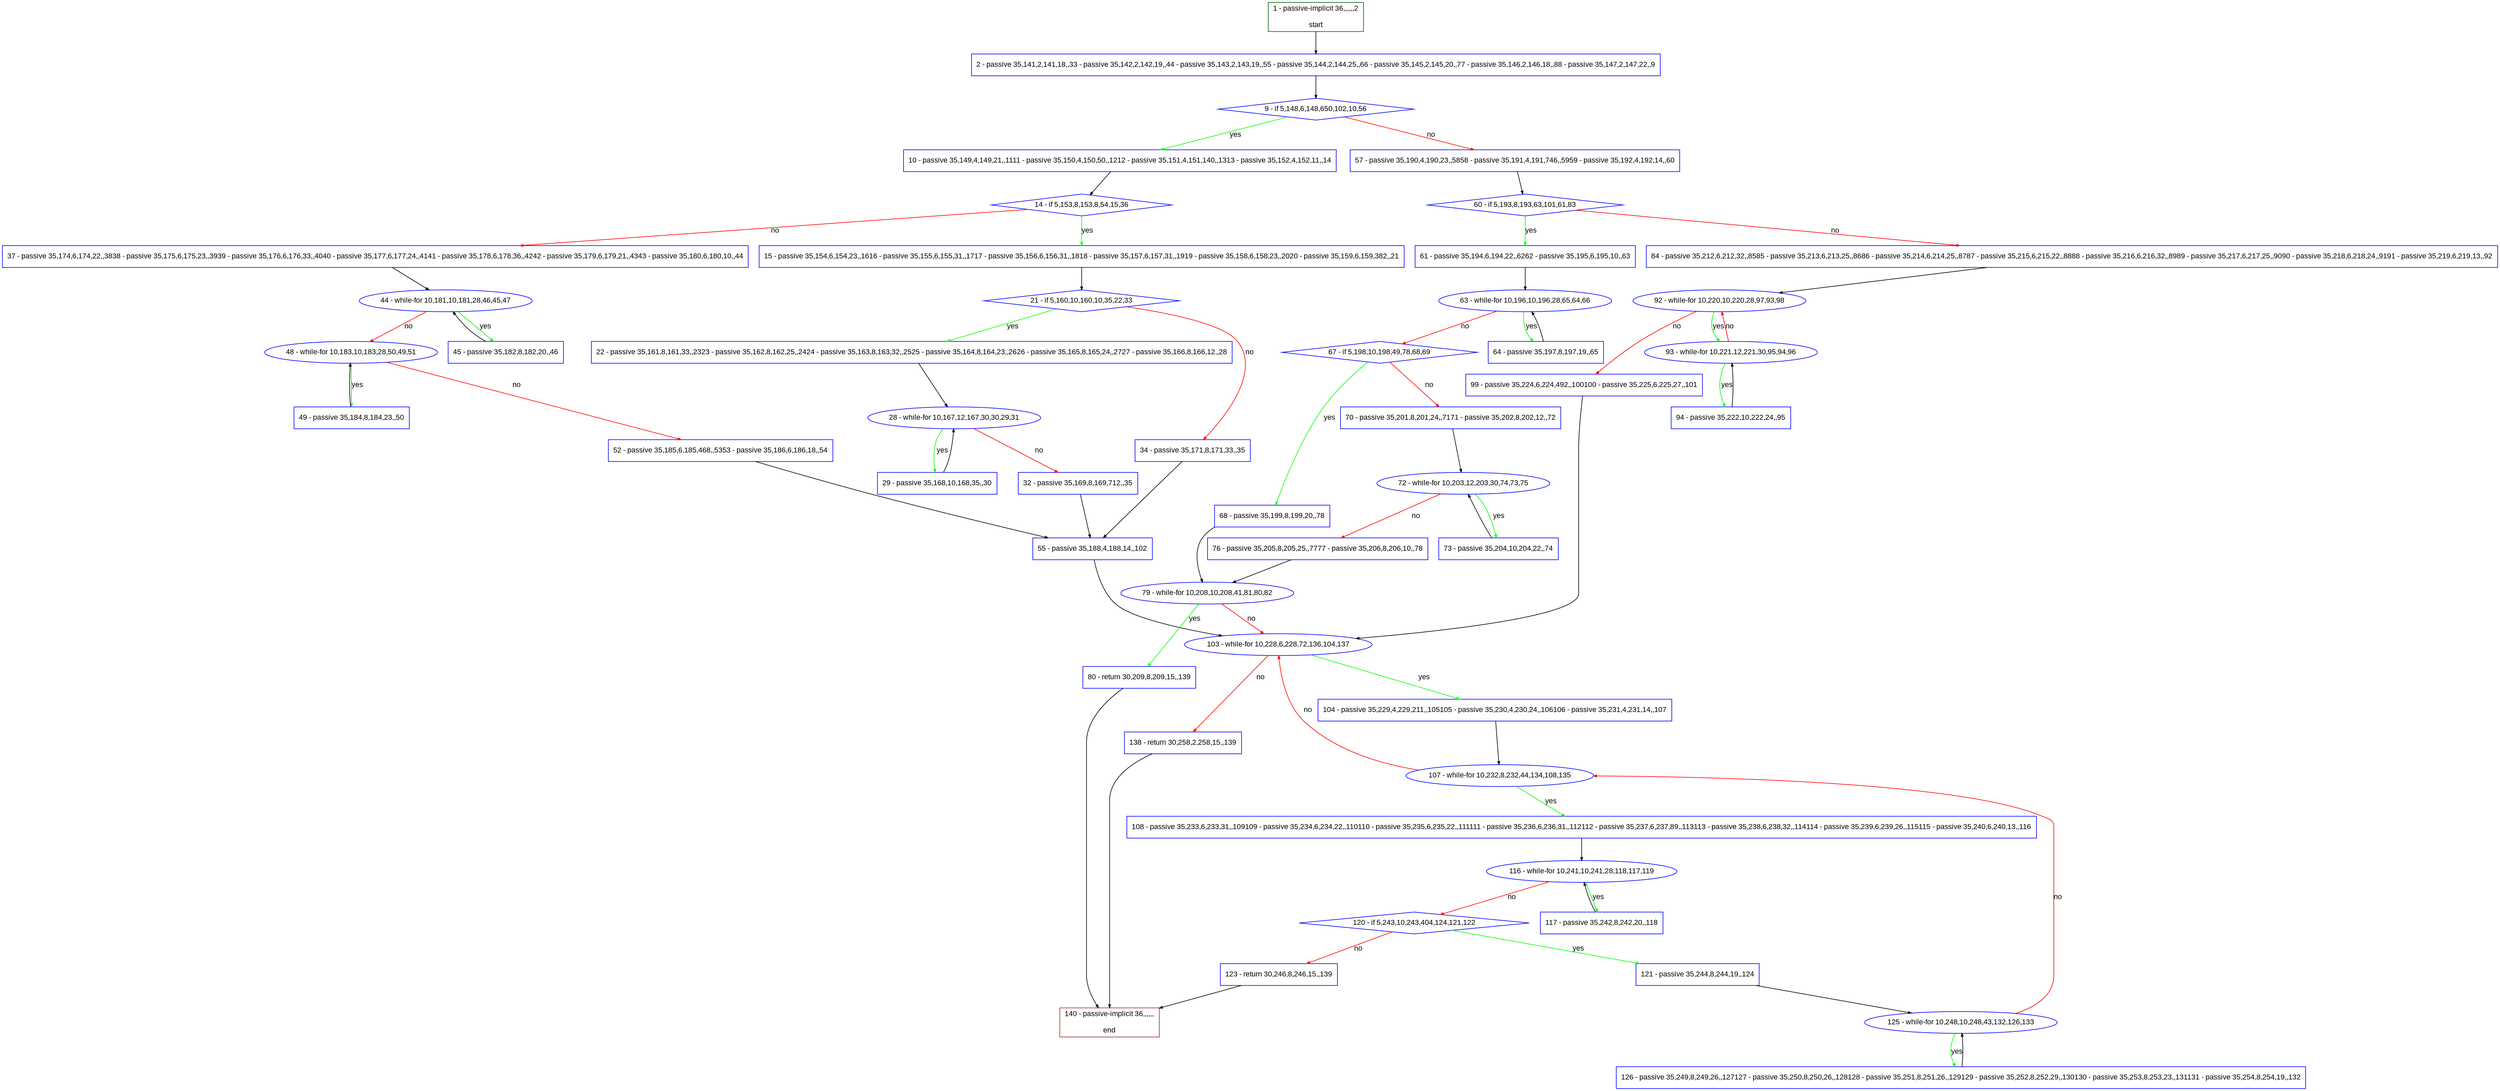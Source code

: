digraph "" {
  graph [pack="true", label="", fontsize="12", packmode="clust", fontname="Arial", fillcolor="#FFFFCC", bgcolor="white", style="rounded,filled", compound="true"];
  node [node_initialized="no", label="", color="grey", fontsize="12", fillcolor="white", fontname="Arial", style="filled", shape="rectangle", compound="true", fixedsize="false"];
  edge [fontcolor="black", arrowhead="normal", arrowtail="none", arrowsize="0.5", ltail="", label="", color="black", fontsize="12", lhead="", fontname="Arial", dir="forward", compound="true"];
  __N1 [label="2 - passive 35,141,2,141,18,,33 - passive 35,142,2,142,19,,44 - passive 35,143,2,143,19,,55 - passive 35,144,2,144,25,,66 - passive 35,145,2,145,20,,77 - passive 35,146,2,146,18,,88 - passive 35,147,2,147,22,,9", color="#0000ff", fillcolor="#ffffff", style="filled", shape="box"];
  __N2 [label="1 - passive-implicit 36,,,,,,2\n\nstart", color="#006400", fillcolor="#ffffff", style="filled", shape="box"];
  __N3 [label="9 - if 5,148,6,148,650,102,10,56", color="#0000ff", fillcolor="#ffffff", style="filled", shape="diamond"];
  __N4 [label="10 - passive 35,149,4,149,21,,1111 - passive 35,150,4,150,50,,1212 - passive 35,151,4,151,140,,1313 - passive 35,152,4,152,11,,14", color="#0000ff", fillcolor="#ffffff", style="filled", shape="box"];
  __N5 [label="57 - passive 35,190,4,190,23,,5858 - passive 35,191,4,191,746,,5959 - passive 35,192,4,192,14,,60", color="#0000ff", fillcolor="#ffffff", style="filled", shape="box"];
  __N6 [label="14 - if 5,153,8,153,8,54,15,36", color="#0000ff", fillcolor="#ffffff", style="filled", shape="diamond"];
  __N7 [label="15 - passive 35,154,6,154,23,,1616 - passive 35,155,6,155,31,,1717 - passive 35,156,6,156,31,,1818 - passive 35,157,6,157,31,,1919 - passive 35,158,6,158,23,,2020 - passive 35,159,6,159,382,,21", color="#0000ff", fillcolor="#ffffff", style="filled", shape="box"];
  __N8 [label="37 - passive 35,174,6,174,22,,3838 - passive 35,175,6,175,23,,3939 - passive 35,176,6,176,33,,4040 - passive 35,177,6,177,24,,4141 - passive 35,178,6,178,36,,4242 - passive 35,179,6,179,21,,4343 - passive 35,180,6,180,10,,44", color="#0000ff", fillcolor="#ffffff", style="filled", shape="box"];
  __N9 [label="21 - if 5,160,10,160,10,35,22,33", color="#0000ff", fillcolor="#ffffff", style="filled", shape="diamond"];
  __N10 [label="22 - passive 35,161,8,161,33,,2323 - passive 35,162,8,162,25,,2424 - passive 35,163,8,163,32,,2525 - passive 35,164,8,164,23,,2626 - passive 35,165,8,165,24,,2727 - passive 35,166,8,166,12,,28", color="#0000ff", fillcolor="#ffffff", style="filled", shape="box"];
  __N11 [label="34 - passive 35,171,8,171,33,,35", color="#0000ff", fillcolor="#ffffff", style="filled", shape="box"];
  __N12 [label="28 - while-for 10,167,12,167,30,30,29,31", color="#0000ff", fillcolor="#ffffff", style="filled", shape="oval"];
  __N13 [label="29 - passive 35,168,10,168,35,,30", color="#0000ff", fillcolor="#ffffff", style="filled", shape="box"];
  __N14 [label="32 - passive 35,169,8,169,712,,35", color="#0000ff", fillcolor="#ffffff", style="filled", shape="box"];
  __N15 [label="55 - passive 35,188,4,188,14,,102", color="#0000ff", fillcolor="#ffffff", style="filled", shape="box"];
  __N16 [label="44 - while-for 10,181,10,181,28,46,45,47", color="#0000ff", fillcolor="#ffffff", style="filled", shape="oval"];
  __N17 [label="45 - passive 35,182,8,182,20,,46", color="#0000ff", fillcolor="#ffffff", style="filled", shape="box"];
  __N18 [label="48 - while-for 10,183,10,183,28,50,49,51", color="#0000ff", fillcolor="#ffffff", style="filled", shape="oval"];
  __N19 [label="49 - passive 35,184,8,184,23,,50", color="#0000ff", fillcolor="#ffffff", style="filled", shape="box"];
  __N20 [label="52 - passive 35,185,6,185,468,,5353 - passive 35,186,6,186,18,,54", color="#0000ff", fillcolor="#ffffff", style="filled", shape="box"];
  __N21 [label="103 - while-for 10,228,6,228,72,136,104,137", color="#0000ff", fillcolor="#ffffff", style="filled", shape="oval"];
  __N22 [label="60 - if 5,193,8,193,63,101,61,83", color="#0000ff", fillcolor="#ffffff", style="filled", shape="diamond"];
  __N23 [label="61 - passive 35,194,6,194,22,,6262 - passive 35,195,6,195,10,,63", color="#0000ff", fillcolor="#ffffff", style="filled", shape="box"];
  __N24 [label="84 - passive 35,212,6,212,32,,8585 - passive 35,213,6,213,25,,8686 - passive 35,214,6,214,25,,8787 - passive 35,215,6,215,22,,8888 - passive 35,216,6,216,32,,8989 - passive 35,217,6,217,25,,9090 - passive 35,218,6,218,24,,9191 - passive 35,219,6,219,13,,92", color="#0000ff", fillcolor="#ffffff", style="filled", shape="box"];
  __N25 [label="63 - while-for 10,196,10,196,28,65,64,66", color="#0000ff", fillcolor="#ffffff", style="filled", shape="oval"];
  __N26 [label="64 - passive 35,197,8,197,19,,65", color="#0000ff", fillcolor="#ffffff", style="filled", shape="box"];
  __N27 [label="67 - if 5,198,10,198,49,78,68,69", color="#0000ff", fillcolor="#ffffff", style="filled", shape="diamond"];
  __N28 [label="68 - passive 35,199,8,199,20,,78", color="#0000ff", fillcolor="#ffffff", style="filled", shape="box"];
  __N29 [label="70 - passive 35,201,8,201,24,,7171 - passive 35,202,8,202,12,,72", color="#0000ff", fillcolor="#ffffff", style="filled", shape="box"];
  __N30 [label="79 - while-for 10,208,10,208,41,81,80,82", color="#0000ff", fillcolor="#ffffff", style="filled", shape="oval"];
  __N31 [label="72 - while-for 10,203,12,203,30,74,73,75", color="#0000ff", fillcolor="#ffffff", style="filled", shape="oval"];
  __N32 [label="73 - passive 35,204,10,204,22,,74", color="#0000ff", fillcolor="#ffffff", style="filled", shape="box"];
  __N33 [label="76 - passive 35,205,8,205,25,,7777 - passive 35,206,8,206,10,,78", color="#0000ff", fillcolor="#ffffff", style="filled", shape="box"];
  __N34 [label="80 - return 30,209,8,209,15,,139", color="#0000ff", fillcolor="#ffffff", style="filled", shape="box"];
  __N35 [label="140 - passive-implicit 36,,,,,,\n\nend", color="#a52a2a", fillcolor="#ffffff", style="filled", shape="box"];
  __N36 [label="92 - while-for 10,220,10,220,28,97,93,98", color="#0000ff", fillcolor="#ffffff", style="filled", shape="oval"];
  __N37 [label="93 - while-for 10,221,12,221,30,95,94,96", color="#0000ff", fillcolor="#ffffff", style="filled", shape="oval"];
  __N38 [label="99 - passive 35,224,6,224,492,,100100 - passive 35,225,6,225,27,,101", color="#0000ff", fillcolor="#ffffff", style="filled", shape="box"];
  __N39 [label="94 - passive 35,222,10,222,24,,95", color="#0000ff", fillcolor="#ffffff", style="filled", shape="box"];
  __N40 [label="104 - passive 35,229,4,229,211,,105105 - passive 35,230,4,230,24,,106106 - passive 35,231,4,231,14,,107", color="#0000ff", fillcolor="#ffffff", style="filled", shape="box"];
  __N41 [label="138 - return 30,258,2,258,15,,139", color="#0000ff", fillcolor="#ffffff", style="filled", shape="box"];
  __N42 [label="107 - while-for 10,232,8,232,44,134,108,135", color="#0000ff", fillcolor="#ffffff", style="filled", shape="oval"];
  __N43 [label="108 - passive 35,233,6,233,31,,109109 - passive 35,234,6,234,22,,110110 - passive 35,235,6,235,22,,111111 - passive 35,236,6,236,31,,112112 - passive 35,237,6,237,89,,113113 - passive 35,238,6,238,32,,114114 - passive 35,239,6,239,26,,115115 - passive 35,240,6,240,13,,116", color="#0000ff", fillcolor="#ffffff", style="filled", shape="box"];
  __N44 [label="116 - while-for 10,241,10,241,28,118,117,119", color="#0000ff", fillcolor="#ffffff", style="filled", shape="oval"];
  __N45 [label="117 - passive 35,242,8,242,20,,118", color="#0000ff", fillcolor="#ffffff", style="filled", shape="box"];
  __N46 [label="120 - if 5,243,10,243,404,124,121,122", color="#0000ff", fillcolor="#ffffff", style="filled", shape="diamond"];
  __N47 [label="121 - passive 35,244,8,244,19,,124", color="#0000ff", fillcolor="#ffffff", style="filled", shape="box"];
  __N48 [label="123 - return 30,246,8,246,15,,139", color="#0000ff", fillcolor="#ffffff", style="filled", shape="box"];
  __N49 [label="125 - while-for 10,248,10,248,43,132,126,133", color="#0000ff", fillcolor="#ffffff", style="filled", shape="oval"];
  __N50 [label="126 - passive 35,249,8,249,26,,127127 - passive 35,250,8,250,26,,128128 - passive 35,251,8,251,26,,129129 - passive 35,252,8,252,29,,130130 - passive 35,253,8,253,23,,131131 - passive 35,254,8,254,19,,132", color="#0000ff", fillcolor="#ffffff", style="filled", shape="box"];
  __N2 -> __N1 [arrowhead="normal", arrowtail="none", color="#000000", label="", dir="forward"];
  __N1 -> __N3 [arrowhead="normal", arrowtail="none", color="#000000", label="", dir="forward"];
  __N3 -> __N4 [arrowhead="normal", arrowtail="none", color="#00ff00", label="yes", dir="forward"];
  __N3 -> __N5 [arrowhead="normal", arrowtail="none", color="#ff0000", label="no", dir="forward"];
  __N4 -> __N6 [arrowhead="normal", arrowtail="none", color="#000000", label="", dir="forward"];
  __N6 -> __N7 [arrowhead="normal", arrowtail="none", color="#00ff00", label="yes", dir="forward"];
  __N6 -> __N8 [arrowhead="normal", arrowtail="none", color="#ff0000", label="no", dir="forward"];
  __N7 -> __N9 [arrowhead="normal", arrowtail="none", color="#000000", label="", dir="forward"];
  __N9 -> __N10 [arrowhead="normal", arrowtail="none", color="#00ff00", label="yes", dir="forward"];
  __N9 -> __N11 [arrowhead="normal", arrowtail="none", color="#ff0000", label="no", dir="forward"];
  __N10 -> __N12 [arrowhead="normal", arrowtail="none", color="#000000", label="", dir="forward"];
  __N12 -> __N13 [arrowhead="normal", arrowtail="none", color="#00ff00", label="yes", dir="forward"];
  __N13 -> __N12 [arrowhead="normal", arrowtail="none", color="#000000", label="", dir="forward"];
  __N12 -> __N14 [arrowhead="normal", arrowtail="none", color="#ff0000", label="no", dir="forward"];
  __N14 -> __N15 [arrowhead="normal", arrowtail="none", color="#000000", label="", dir="forward"];
  __N11 -> __N15 [arrowhead="normal", arrowtail="none", color="#000000", label="", dir="forward"];
  __N8 -> __N16 [arrowhead="normal", arrowtail="none", color="#000000", label="", dir="forward"];
  __N16 -> __N17 [arrowhead="normal", arrowtail="none", color="#00ff00", label="yes", dir="forward"];
  __N17 -> __N16 [arrowhead="normal", arrowtail="none", color="#000000", label="", dir="forward"];
  __N16 -> __N18 [arrowhead="normal", arrowtail="none", color="#ff0000", label="no", dir="forward"];
  __N18 -> __N19 [arrowhead="normal", arrowtail="none", color="#00ff00", label="yes", dir="forward"];
  __N19 -> __N18 [arrowhead="normal", arrowtail="none", color="#000000", label="", dir="forward"];
  __N18 -> __N20 [arrowhead="normal", arrowtail="none", color="#ff0000", label="no", dir="forward"];
  __N20 -> __N15 [arrowhead="normal", arrowtail="none", color="#000000", label="", dir="forward"];
  __N15 -> __N21 [arrowhead="normal", arrowtail="none", color="#000000", label="", dir="forward"];
  __N5 -> __N22 [arrowhead="normal", arrowtail="none", color="#000000", label="", dir="forward"];
  __N22 -> __N23 [arrowhead="normal", arrowtail="none", color="#00ff00", label="yes", dir="forward"];
  __N22 -> __N24 [arrowhead="normal", arrowtail="none", color="#ff0000", label="no", dir="forward"];
  __N23 -> __N25 [arrowhead="normal", arrowtail="none", color="#000000", label="", dir="forward"];
  __N25 -> __N26 [arrowhead="normal", arrowtail="none", color="#00ff00", label="yes", dir="forward"];
  __N26 -> __N25 [arrowhead="normal", arrowtail="none", color="#000000", label="", dir="forward"];
  __N25 -> __N27 [arrowhead="normal", arrowtail="none", color="#ff0000", label="no", dir="forward"];
  __N27 -> __N28 [arrowhead="normal", arrowtail="none", color="#00ff00", label="yes", dir="forward"];
  __N27 -> __N29 [arrowhead="normal", arrowtail="none", color="#ff0000", label="no", dir="forward"];
  __N28 -> __N30 [arrowhead="normal", arrowtail="none", color="#000000", label="", dir="forward"];
  __N29 -> __N31 [arrowhead="normal", arrowtail="none", color="#000000", label="", dir="forward"];
  __N31 -> __N32 [arrowhead="normal", arrowtail="none", color="#00ff00", label="yes", dir="forward"];
  __N32 -> __N31 [arrowhead="normal", arrowtail="none", color="#000000", label="", dir="forward"];
  __N31 -> __N33 [arrowhead="normal", arrowtail="none", color="#ff0000", label="no", dir="forward"];
  __N33 -> __N30 [arrowhead="normal", arrowtail="none", color="#000000", label="", dir="forward"];
  __N30 -> __N34 [arrowhead="normal", arrowtail="none", color="#00ff00", label="yes", dir="forward"];
  __N30 -> __N21 [arrowhead="normal", arrowtail="none", color="#ff0000", label="no", dir="forward"];
  __N34 -> __N35 [arrowhead="normal", arrowtail="none", color="#000000", label="", dir="forward"];
  __N24 -> __N36 [arrowhead="normal", arrowtail="none", color="#000000", label="", dir="forward"];
  __N36 -> __N37 [arrowhead="normal", arrowtail="none", color="#00ff00", label="yes", dir="forward"];
  __N37 -> __N36 [arrowhead="normal", arrowtail="none", color="#ff0000", label="no", dir="forward"];
  __N36 -> __N38 [arrowhead="normal", arrowtail="none", color="#ff0000", label="no", dir="forward"];
  __N37 -> __N39 [arrowhead="normal", arrowtail="none", color="#00ff00", label="yes", dir="forward"];
  __N39 -> __N37 [arrowhead="normal", arrowtail="none", color="#000000", label="", dir="forward"];
  __N38 -> __N21 [arrowhead="normal", arrowtail="none", color="#000000", label="", dir="forward"];
  __N21 -> __N40 [arrowhead="normal", arrowtail="none", color="#00ff00", label="yes", dir="forward"];
  __N21 -> __N41 [arrowhead="normal", arrowtail="none", color="#ff0000", label="no", dir="forward"];
  __N40 -> __N42 [arrowhead="normal", arrowtail="none", color="#000000", label="", dir="forward"];
  __N42 -> __N21 [arrowhead="normal", arrowtail="none", color="#ff0000", label="no", dir="forward"];
  __N42 -> __N43 [arrowhead="normal", arrowtail="none", color="#00ff00", label="yes", dir="forward"];
  __N43 -> __N44 [arrowhead="normal", arrowtail="none", color="#000000", label="", dir="forward"];
  __N44 -> __N45 [arrowhead="normal", arrowtail="none", color="#00ff00", label="yes", dir="forward"];
  __N45 -> __N44 [arrowhead="normal", arrowtail="none", color="#000000", label="", dir="forward"];
  __N44 -> __N46 [arrowhead="normal", arrowtail="none", color="#ff0000", label="no", dir="forward"];
  __N46 -> __N47 [arrowhead="normal", arrowtail="none", color="#00ff00", label="yes", dir="forward"];
  __N46 -> __N48 [arrowhead="normal", arrowtail="none", color="#ff0000", label="no", dir="forward"];
  __N47 -> __N49 [arrowhead="normal", arrowtail="none", color="#000000", label="", dir="forward"];
  __N48 -> __N35 [arrowhead="normal", arrowtail="none", color="#000000", label="", dir="forward"];
  __N49 -> __N42 [arrowhead="normal", arrowtail="none", color="#ff0000", label="no", dir="forward"];
  __N49 -> __N50 [arrowhead="normal", arrowtail="none", color="#00ff00", label="yes", dir="forward"];
  __N50 -> __N49 [arrowhead="normal", arrowtail="none", color="#000000", label="", dir="forward"];
  __N41 -> __N35 [arrowhead="normal", arrowtail="none", color="#000000", label="", dir="forward"];
}
